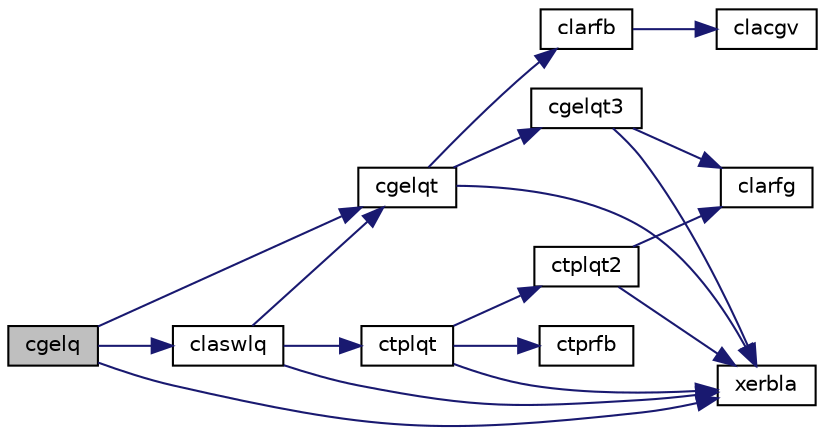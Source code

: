 digraph "cgelq"
{
 // LATEX_PDF_SIZE
  edge [fontname="Helvetica",fontsize="10",labelfontname="Helvetica",labelfontsize="10"];
  node [fontname="Helvetica",fontsize="10",shape=record];
  rankdir="LR";
  Node1 [label="cgelq",height=0.2,width=0.4,color="black", fillcolor="grey75", style="filled", fontcolor="black",tooltip="CGELQ"];
  Node1 -> Node2 [color="midnightblue",fontsize="10",style="solid",fontname="Helvetica"];
  Node2 [label="cgelqt",height=0.2,width=0.4,color="black", fillcolor="white", style="filled",URL="$cgelqt_8f.html#a1a3e42d2dea189bfdd5ca5de2a0439e7",tooltip="CGELQT"];
  Node2 -> Node3 [color="midnightblue",fontsize="10",style="solid",fontname="Helvetica"];
  Node3 [label="cgelqt3",height=0.2,width=0.4,color="black", fillcolor="white", style="filled",URL="$cgelqt3_8f.html#abb576e6f096eb7b999a4ec2f97e59bc2",tooltip="CGELQT3"];
  Node3 -> Node4 [color="midnightblue",fontsize="10",style="solid",fontname="Helvetica"];
  Node4 [label="clarfg",height=0.2,width=0.4,color="black", fillcolor="white", style="filled",URL="$clarfg_8f.html#ab546cf8718b98ecdc6aae99a34ffb1bf",tooltip="CLARFG generates an elementary reflector (Householder matrix)."];
  Node3 -> Node5 [color="midnightblue",fontsize="10",style="solid",fontname="Helvetica"];
  Node5 [label="xerbla",height=0.2,width=0.4,color="black", fillcolor="white", style="filled",URL="$xerbla_8f.html#a377ee61015baf8dea7770b3a404b1c07",tooltip="XERBLA"];
  Node2 -> Node6 [color="midnightblue",fontsize="10",style="solid",fontname="Helvetica"];
  Node6 [label="clarfb",height=0.2,width=0.4,color="black", fillcolor="white", style="filled",URL="$clarfb_8f.html#a625578c63463d61350ee393cd3f9aeb6",tooltip="CLARFB applies a block reflector or its conjugate-transpose to a general rectangular matrix."];
  Node6 -> Node7 [color="midnightblue",fontsize="10",style="solid",fontname="Helvetica"];
  Node7 [label="clacgv",height=0.2,width=0.4,color="black", fillcolor="white", style="filled",URL="$clacgv_8f.html#a0ff51770edb0cdc7328fdae7ace7954e",tooltip="CLACGV conjugates a complex vector."];
  Node2 -> Node5 [color="midnightblue",fontsize="10",style="solid",fontname="Helvetica"];
  Node1 -> Node8 [color="midnightblue",fontsize="10",style="solid",fontname="Helvetica"];
  Node8 [label="claswlq",height=0.2,width=0.4,color="black", fillcolor="white", style="filled",URL="$claswlq_8f.html#a151beb3a28c5323dfc7480f501f497be",tooltip="CLASWLQ"];
  Node8 -> Node2 [color="midnightblue",fontsize="10",style="solid",fontname="Helvetica"];
  Node8 -> Node9 [color="midnightblue",fontsize="10",style="solid",fontname="Helvetica"];
  Node9 [label="ctplqt",height=0.2,width=0.4,color="black", fillcolor="white", style="filled",URL="$ctplqt_8f.html#a31457575c5f05411d935312eab33ea61",tooltip="CTPLQT"];
  Node9 -> Node10 [color="midnightblue",fontsize="10",style="solid",fontname="Helvetica"];
  Node10 [label="ctplqt2",height=0.2,width=0.4,color="black", fillcolor="white", style="filled",URL="$ctplqt2_8f.html#acd14e4bf05c8ecf32edf4df6d869f82b",tooltip="CTPLQT2"];
  Node10 -> Node4 [color="midnightblue",fontsize="10",style="solid",fontname="Helvetica"];
  Node10 -> Node5 [color="midnightblue",fontsize="10",style="solid",fontname="Helvetica"];
  Node9 -> Node11 [color="midnightblue",fontsize="10",style="solid",fontname="Helvetica"];
  Node11 [label="ctprfb",height=0.2,width=0.4,color="black", fillcolor="white", style="filled",URL="$ctprfb_8f.html#a1870011d9f6b3b3df73c361a3236942f",tooltip="CTPRFB applies a complex \"triangular-pentagonal\" block reflector to a complex matrix,..."];
  Node9 -> Node5 [color="midnightblue",fontsize="10",style="solid",fontname="Helvetica"];
  Node8 -> Node5 [color="midnightblue",fontsize="10",style="solid",fontname="Helvetica"];
  Node1 -> Node5 [color="midnightblue",fontsize="10",style="solid",fontname="Helvetica"];
}
